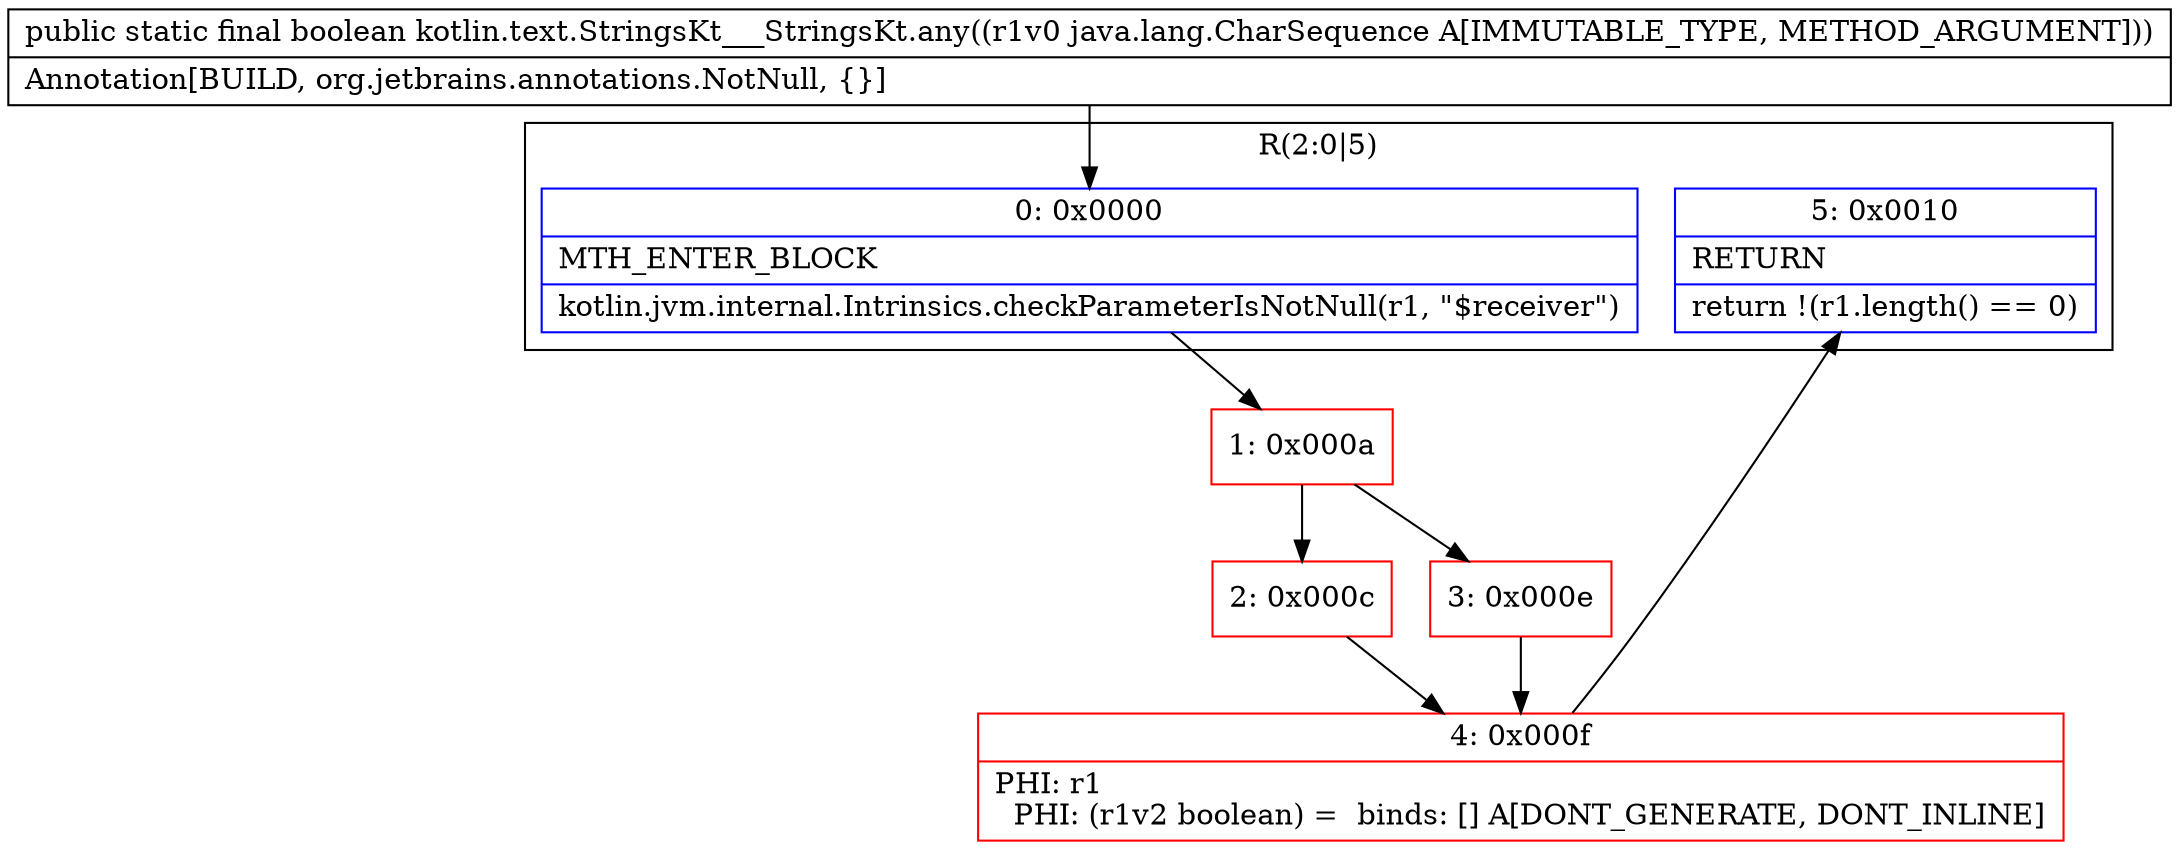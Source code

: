 digraph "CFG forkotlin.text.StringsKt___StringsKt.any(Ljava\/lang\/CharSequence;)Z" {
subgraph cluster_Region_666574358 {
label = "R(2:0|5)";
node [shape=record,color=blue];
Node_0 [shape=record,label="{0\:\ 0x0000|MTH_ENTER_BLOCK\l|kotlin.jvm.internal.Intrinsics.checkParameterIsNotNull(r1, \"$receiver\")\l}"];
Node_5 [shape=record,label="{5\:\ 0x0010|RETURN\l|return !(r1.length() == 0)\l}"];
}
Node_1 [shape=record,color=red,label="{1\:\ 0x000a}"];
Node_2 [shape=record,color=red,label="{2\:\ 0x000c}"];
Node_3 [shape=record,color=red,label="{3\:\ 0x000e}"];
Node_4 [shape=record,color=red,label="{4\:\ 0x000f|PHI: r1 \l  PHI: (r1v2 boolean) =  binds: [] A[DONT_GENERATE, DONT_INLINE]\l}"];
MethodNode[shape=record,label="{public static final boolean kotlin.text.StringsKt___StringsKt.any((r1v0 java.lang.CharSequence A[IMMUTABLE_TYPE, METHOD_ARGUMENT]))  | Annotation[BUILD, org.jetbrains.annotations.NotNull, \{\}]\l}"];
MethodNode -> Node_0;
Node_0 -> Node_1;
Node_1 -> Node_2;
Node_1 -> Node_3;
Node_2 -> Node_4;
Node_3 -> Node_4;
Node_4 -> Node_5;
}

